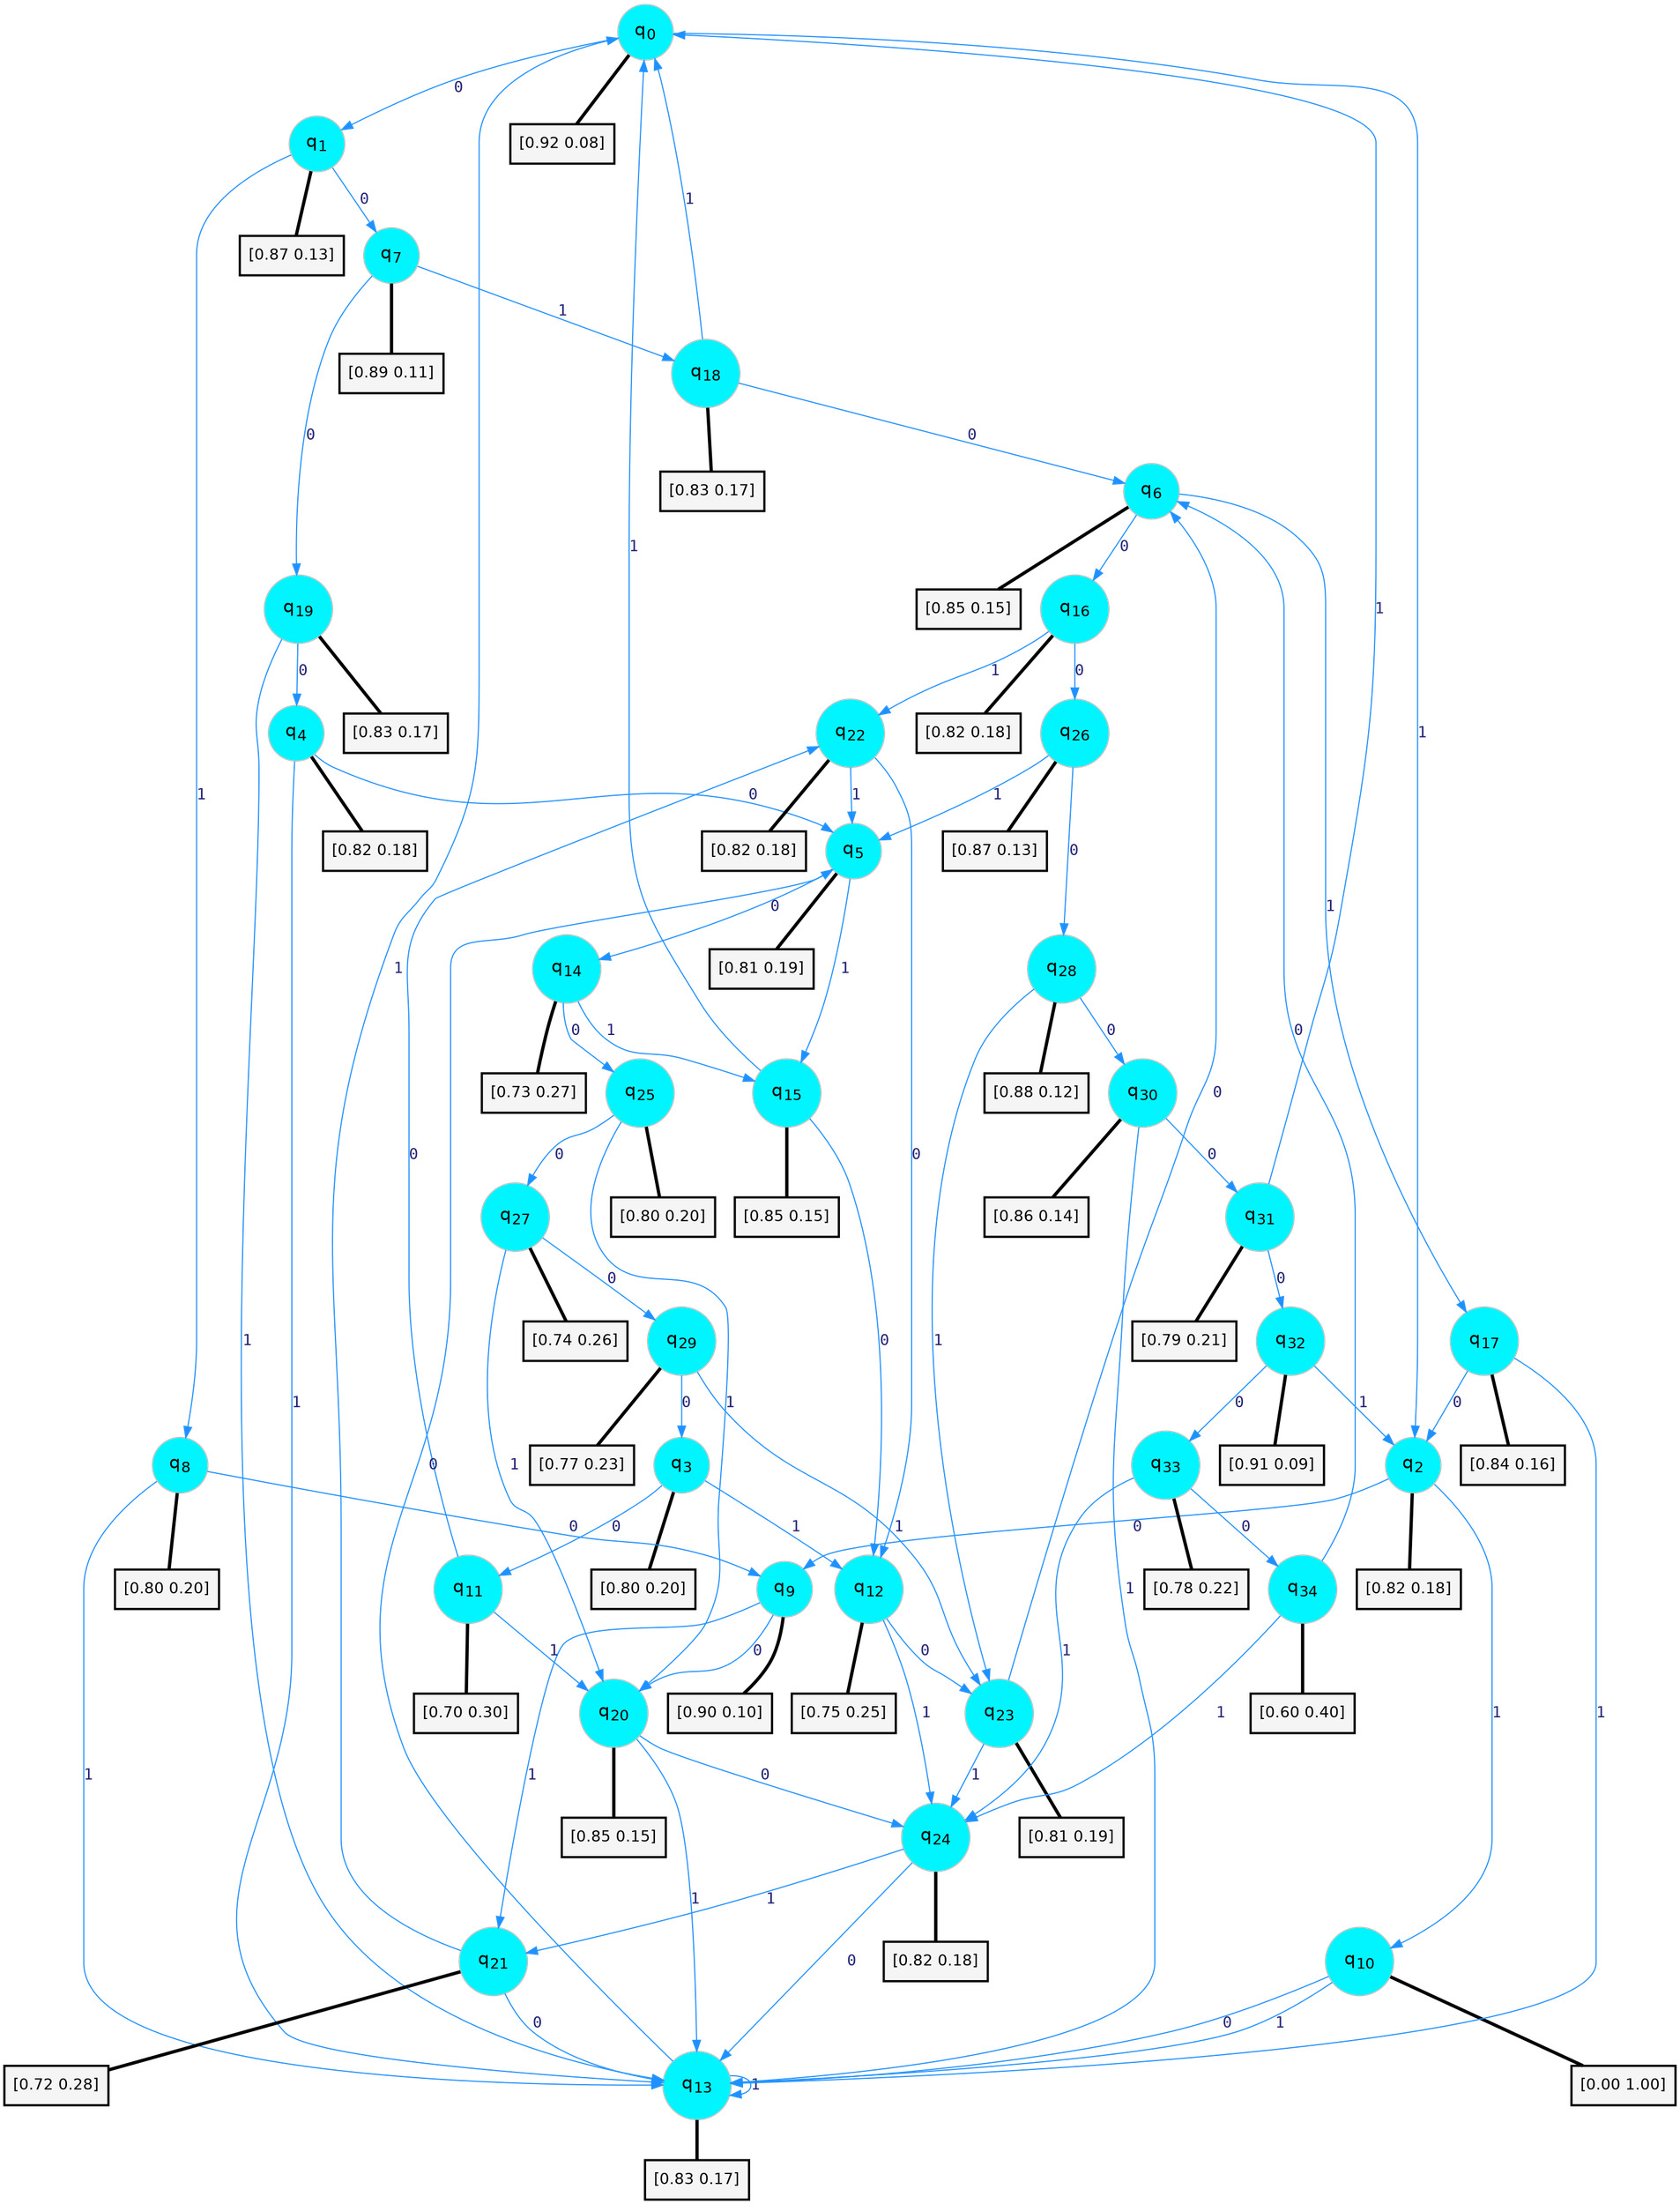 digraph G {
graph [
bgcolor=transparent, dpi=300, rankdir=TD, size="40,25"];
node [
color=gray, fillcolor=turquoise1, fontcolor=black, fontname=Helvetica, fontsize=16, fontweight=bold, shape=circle, style=filled];
edge [
arrowsize=1, color=dodgerblue1, fontcolor=midnightblue, fontname=courier, fontweight=bold, penwidth=1, style=solid, weight=20];
0[label=<q<SUB>0</SUB>>];
1[label=<q<SUB>1</SUB>>];
2[label=<q<SUB>2</SUB>>];
3[label=<q<SUB>3</SUB>>];
4[label=<q<SUB>4</SUB>>];
5[label=<q<SUB>5</SUB>>];
6[label=<q<SUB>6</SUB>>];
7[label=<q<SUB>7</SUB>>];
8[label=<q<SUB>8</SUB>>];
9[label=<q<SUB>9</SUB>>];
10[label=<q<SUB>10</SUB>>];
11[label=<q<SUB>11</SUB>>];
12[label=<q<SUB>12</SUB>>];
13[label=<q<SUB>13</SUB>>];
14[label=<q<SUB>14</SUB>>];
15[label=<q<SUB>15</SUB>>];
16[label=<q<SUB>16</SUB>>];
17[label=<q<SUB>17</SUB>>];
18[label=<q<SUB>18</SUB>>];
19[label=<q<SUB>19</SUB>>];
20[label=<q<SUB>20</SUB>>];
21[label=<q<SUB>21</SUB>>];
22[label=<q<SUB>22</SUB>>];
23[label=<q<SUB>23</SUB>>];
24[label=<q<SUB>24</SUB>>];
25[label=<q<SUB>25</SUB>>];
26[label=<q<SUB>26</SUB>>];
27[label=<q<SUB>27</SUB>>];
28[label=<q<SUB>28</SUB>>];
29[label=<q<SUB>29</SUB>>];
30[label=<q<SUB>30</SUB>>];
31[label=<q<SUB>31</SUB>>];
32[label=<q<SUB>32</SUB>>];
33[label=<q<SUB>33</SUB>>];
34[label=<q<SUB>34</SUB>>];
35[label="[0.92 0.08]", shape=box,fontcolor=black, fontname=Helvetica, fontsize=14, penwidth=2, fillcolor=whitesmoke,color=black];
36[label="[0.87 0.13]", shape=box,fontcolor=black, fontname=Helvetica, fontsize=14, penwidth=2, fillcolor=whitesmoke,color=black];
37[label="[0.82 0.18]", shape=box,fontcolor=black, fontname=Helvetica, fontsize=14, penwidth=2, fillcolor=whitesmoke,color=black];
38[label="[0.80 0.20]", shape=box,fontcolor=black, fontname=Helvetica, fontsize=14, penwidth=2, fillcolor=whitesmoke,color=black];
39[label="[0.82 0.18]", shape=box,fontcolor=black, fontname=Helvetica, fontsize=14, penwidth=2, fillcolor=whitesmoke,color=black];
40[label="[0.81 0.19]", shape=box,fontcolor=black, fontname=Helvetica, fontsize=14, penwidth=2, fillcolor=whitesmoke,color=black];
41[label="[0.85 0.15]", shape=box,fontcolor=black, fontname=Helvetica, fontsize=14, penwidth=2, fillcolor=whitesmoke,color=black];
42[label="[0.89 0.11]", shape=box,fontcolor=black, fontname=Helvetica, fontsize=14, penwidth=2, fillcolor=whitesmoke,color=black];
43[label="[0.80 0.20]", shape=box,fontcolor=black, fontname=Helvetica, fontsize=14, penwidth=2, fillcolor=whitesmoke,color=black];
44[label="[0.90 0.10]", shape=box,fontcolor=black, fontname=Helvetica, fontsize=14, penwidth=2, fillcolor=whitesmoke,color=black];
45[label="[0.00 1.00]", shape=box,fontcolor=black, fontname=Helvetica, fontsize=14, penwidth=2, fillcolor=whitesmoke,color=black];
46[label="[0.70 0.30]", shape=box,fontcolor=black, fontname=Helvetica, fontsize=14, penwidth=2, fillcolor=whitesmoke,color=black];
47[label="[0.75 0.25]", shape=box,fontcolor=black, fontname=Helvetica, fontsize=14, penwidth=2, fillcolor=whitesmoke,color=black];
48[label="[0.83 0.17]", shape=box,fontcolor=black, fontname=Helvetica, fontsize=14, penwidth=2, fillcolor=whitesmoke,color=black];
49[label="[0.73 0.27]", shape=box,fontcolor=black, fontname=Helvetica, fontsize=14, penwidth=2, fillcolor=whitesmoke,color=black];
50[label="[0.85 0.15]", shape=box,fontcolor=black, fontname=Helvetica, fontsize=14, penwidth=2, fillcolor=whitesmoke,color=black];
51[label="[0.82 0.18]", shape=box,fontcolor=black, fontname=Helvetica, fontsize=14, penwidth=2, fillcolor=whitesmoke,color=black];
52[label="[0.84 0.16]", shape=box,fontcolor=black, fontname=Helvetica, fontsize=14, penwidth=2, fillcolor=whitesmoke,color=black];
53[label="[0.83 0.17]", shape=box,fontcolor=black, fontname=Helvetica, fontsize=14, penwidth=2, fillcolor=whitesmoke,color=black];
54[label="[0.83 0.17]", shape=box,fontcolor=black, fontname=Helvetica, fontsize=14, penwidth=2, fillcolor=whitesmoke,color=black];
55[label="[0.85 0.15]", shape=box,fontcolor=black, fontname=Helvetica, fontsize=14, penwidth=2, fillcolor=whitesmoke,color=black];
56[label="[0.72 0.28]", shape=box,fontcolor=black, fontname=Helvetica, fontsize=14, penwidth=2, fillcolor=whitesmoke,color=black];
57[label="[0.82 0.18]", shape=box,fontcolor=black, fontname=Helvetica, fontsize=14, penwidth=2, fillcolor=whitesmoke,color=black];
58[label="[0.81 0.19]", shape=box,fontcolor=black, fontname=Helvetica, fontsize=14, penwidth=2, fillcolor=whitesmoke,color=black];
59[label="[0.82 0.18]", shape=box,fontcolor=black, fontname=Helvetica, fontsize=14, penwidth=2, fillcolor=whitesmoke,color=black];
60[label="[0.80 0.20]", shape=box,fontcolor=black, fontname=Helvetica, fontsize=14, penwidth=2, fillcolor=whitesmoke,color=black];
61[label="[0.87 0.13]", shape=box,fontcolor=black, fontname=Helvetica, fontsize=14, penwidth=2, fillcolor=whitesmoke,color=black];
62[label="[0.74 0.26]", shape=box,fontcolor=black, fontname=Helvetica, fontsize=14, penwidth=2, fillcolor=whitesmoke,color=black];
63[label="[0.88 0.12]", shape=box,fontcolor=black, fontname=Helvetica, fontsize=14, penwidth=2, fillcolor=whitesmoke,color=black];
64[label="[0.77 0.23]", shape=box,fontcolor=black, fontname=Helvetica, fontsize=14, penwidth=2, fillcolor=whitesmoke,color=black];
65[label="[0.86 0.14]", shape=box,fontcolor=black, fontname=Helvetica, fontsize=14, penwidth=2, fillcolor=whitesmoke,color=black];
66[label="[0.79 0.21]", shape=box,fontcolor=black, fontname=Helvetica, fontsize=14, penwidth=2, fillcolor=whitesmoke,color=black];
67[label="[0.91 0.09]", shape=box,fontcolor=black, fontname=Helvetica, fontsize=14, penwidth=2, fillcolor=whitesmoke,color=black];
68[label="[0.78 0.22]", shape=box,fontcolor=black, fontname=Helvetica, fontsize=14, penwidth=2, fillcolor=whitesmoke,color=black];
69[label="[0.60 0.40]", shape=box,fontcolor=black, fontname=Helvetica, fontsize=14, penwidth=2, fillcolor=whitesmoke,color=black];
0->1 [label=0];
0->2 [label=1];
0->35 [arrowhead=none, penwidth=3,color=black];
1->7 [label=0];
1->8 [label=1];
1->36 [arrowhead=none, penwidth=3,color=black];
2->9 [label=0];
2->10 [label=1];
2->37 [arrowhead=none, penwidth=3,color=black];
3->11 [label=0];
3->12 [label=1];
3->38 [arrowhead=none, penwidth=3,color=black];
4->5 [label=0];
4->13 [label=1];
4->39 [arrowhead=none, penwidth=3,color=black];
5->14 [label=0];
5->15 [label=1];
5->40 [arrowhead=none, penwidth=3,color=black];
6->16 [label=0];
6->17 [label=1];
6->41 [arrowhead=none, penwidth=3,color=black];
7->19 [label=0];
7->18 [label=1];
7->42 [arrowhead=none, penwidth=3,color=black];
8->9 [label=0];
8->13 [label=1];
8->43 [arrowhead=none, penwidth=3,color=black];
9->20 [label=0];
9->21 [label=1];
9->44 [arrowhead=none, penwidth=3,color=black];
10->13 [label=0];
10->13 [label=1];
10->45 [arrowhead=none, penwidth=3,color=black];
11->22 [label=0];
11->20 [label=1];
11->46 [arrowhead=none, penwidth=3,color=black];
12->23 [label=0];
12->24 [label=1];
12->47 [arrowhead=none, penwidth=3,color=black];
13->5 [label=0];
13->13 [label=1];
13->48 [arrowhead=none, penwidth=3,color=black];
14->25 [label=0];
14->15 [label=1];
14->49 [arrowhead=none, penwidth=3,color=black];
15->12 [label=0];
15->0 [label=1];
15->50 [arrowhead=none, penwidth=3,color=black];
16->26 [label=0];
16->22 [label=1];
16->51 [arrowhead=none, penwidth=3,color=black];
17->2 [label=0];
17->13 [label=1];
17->52 [arrowhead=none, penwidth=3,color=black];
18->6 [label=0];
18->0 [label=1];
18->53 [arrowhead=none, penwidth=3,color=black];
19->4 [label=0];
19->13 [label=1];
19->54 [arrowhead=none, penwidth=3,color=black];
20->24 [label=0];
20->13 [label=1];
20->55 [arrowhead=none, penwidth=3,color=black];
21->13 [label=0];
21->0 [label=1];
21->56 [arrowhead=none, penwidth=3,color=black];
22->12 [label=0];
22->5 [label=1];
22->57 [arrowhead=none, penwidth=3,color=black];
23->6 [label=0];
23->24 [label=1];
23->58 [arrowhead=none, penwidth=3,color=black];
24->13 [label=0];
24->21 [label=1];
24->59 [arrowhead=none, penwidth=3,color=black];
25->27 [label=0];
25->20 [label=1];
25->60 [arrowhead=none, penwidth=3,color=black];
26->28 [label=0];
26->5 [label=1];
26->61 [arrowhead=none, penwidth=3,color=black];
27->29 [label=0];
27->20 [label=1];
27->62 [arrowhead=none, penwidth=3,color=black];
28->30 [label=0];
28->23 [label=1];
28->63 [arrowhead=none, penwidth=3,color=black];
29->3 [label=0];
29->23 [label=1];
29->64 [arrowhead=none, penwidth=3,color=black];
30->31 [label=0];
30->13 [label=1];
30->65 [arrowhead=none, penwidth=3,color=black];
31->32 [label=0];
31->0 [label=1];
31->66 [arrowhead=none, penwidth=3,color=black];
32->33 [label=0];
32->2 [label=1];
32->67 [arrowhead=none, penwidth=3,color=black];
33->34 [label=0];
33->24 [label=1];
33->68 [arrowhead=none, penwidth=3,color=black];
34->6 [label=0];
34->24 [label=1];
34->69 [arrowhead=none, penwidth=3,color=black];
}
